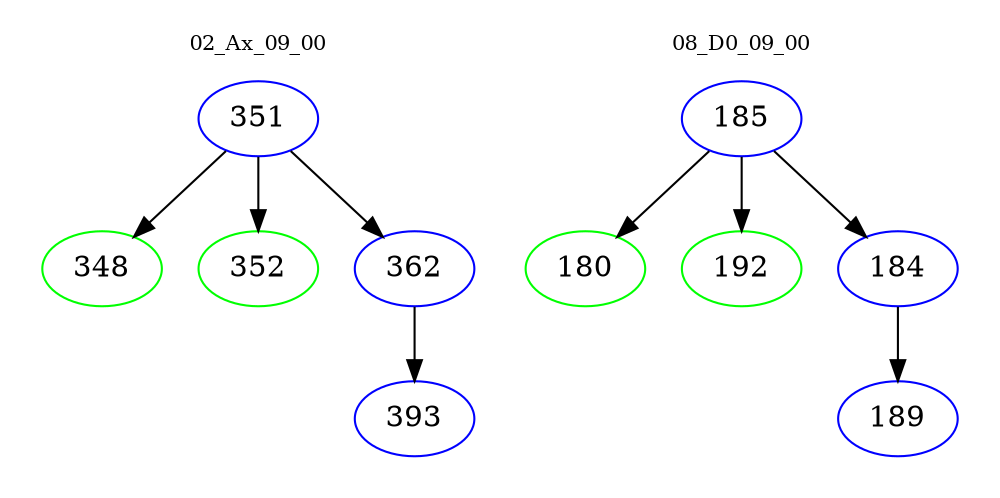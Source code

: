digraph{
subgraph cluster_0 {
color = white
label = "02_Ax_09_00";
fontsize=10;
T0_351 [label="351", color="blue"]
T0_351 -> T0_348 [color="black"]
T0_348 [label="348", color="green"]
T0_351 -> T0_352 [color="black"]
T0_352 [label="352", color="green"]
T0_351 -> T0_362 [color="black"]
T0_362 [label="362", color="blue"]
T0_362 -> T0_393 [color="black"]
T0_393 [label="393", color="blue"]
}
subgraph cluster_1 {
color = white
label = "08_D0_09_00";
fontsize=10;
T1_185 [label="185", color="blue"]
T1_185 -> T1_180 [color="black"]
T1_180 [label="180", color="green"]
T1_185 -> T1_192 [color="black"]
T1_192 [label="192", color="green"]
T1_185 -> T1_184 [color="black"]
T1_184 [label="184", color="blue"]
T1_184 -> T1_189 [color="black"]
T1_189 [label="189", color="blue"]
}
}
